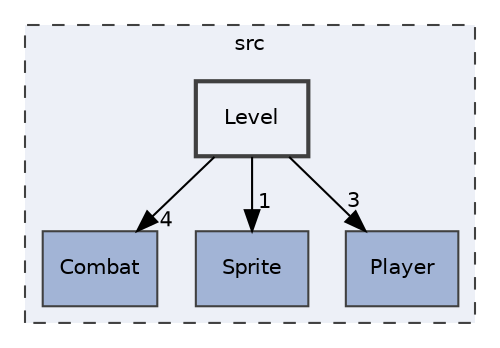 digraph "Level"
{
 // LATEX_PDF_SIZE
  bgcolor="transparent";
  edge [fontname="Helvetica",fontsize="10",labelfontname="Helvetica",labelfontsize="10"];
  node [fontname="Helvetica",fontsize="10",shape=record];
  compound=true
  subgraph clusterdir_68267d1309a1af8e8297ef4c3efbcdba {
    graph [ bgcolor="#edf0f7", pencolor="grey25", style="filled,dashed,", label="src", fontname="Helvetica", fontsize="10", URL="dir_68267d1309a1af8e8297ef4c3efbcdba.html"]
  dir_03ad476b150b4410ef7c03d72a245de4 [shape=box, label="Combat", style="filled,", fillcolor="#a2b4d6", color="grey25", URL="dir_03ad476b150b4410ef7c03d72a245de4.html"];
  dir_909c286288939002c1b25213a067bdba [shape=box, label="Sprite", style="filled,", fillcolor="#a2b4d6", color="grey25", URL="dir_909c286288939002c1b25213a067bdba.html"];
  dir_4998621c1c5dc7c07a022c0c5b821bc6 [shape=box, label="Player", style="filled,", fillcolor="#a2b4d6", color="grey25", URL="dir_4998621c1c5dc7c07a022c0c5b821bc6.html"];
  dir_f5b2029e7f5ef321e23f1af6d7704298 [shape=box, label="Level", style="filled,bold,", fillcolor="#edf0f7", color="grey25", URL="dir_f5b2029e7f5ef321e23f1af6d7704298.html"];
  }
  dir_f5b2029e7f5ef321e23f1af6d7704298->dir_03ad476b150b4410ef7c03d72a245de4 [headlabel="4", labeldistance=1.5 headhref="dir_000003_000000.html"];
  dir_f5b2029e7f5ef321e23f1af6d7704298->dir_4998621c1c5dc7c07a022c0c5b821bc6 [headlabel="3", labeldistance=1.5 headhref="dir_000003_000004.html"];
  dir_f5b2029e7f5ef321e23f1af6d7704298->dir_909c286288939002c1b25213a067bdba [headlabel="1", labeldistance=1.5 headhref="dir_000003_000005.html"];
}
